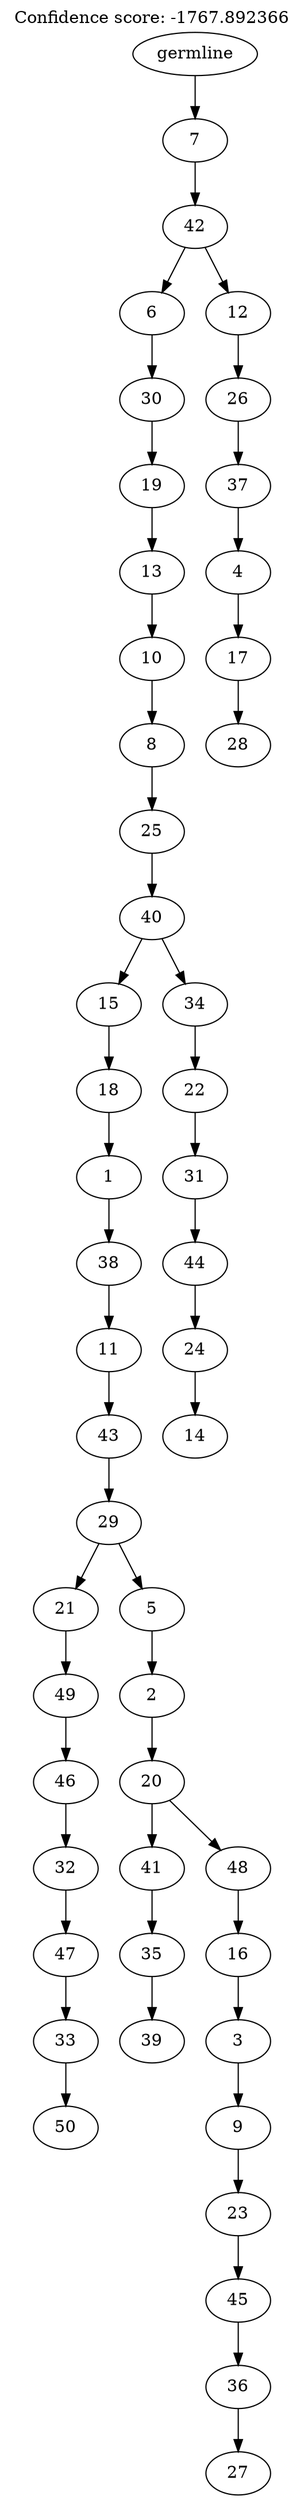 digraph g {
	"49" -> "50";
	"50" [label="50"];
	"48" -> "49";
	"49" [label="33"];
	"47" -> "48";
	"48" [label="47"];
	"46" -> "47";
	"47" [label="32"];
	"45" -> "46";
	"46" [label="46"];
	"44" -> "45";
	"45" [label="49"];
	"42" -> "43";
	"43" [label="39"];
	"41" -> "42";
	"42" [label="35"];
	"39" -> "40";
	"40" [label="27"];
	"38" -> "39";
	"39" [label="36"];
	"37" -> "38";
	"38" [label="45"];
	"36" -> "37";
	"37" [label="23"];
	"35" -> "36";
	"36" [label="9"];
	"34" -> "35";
	"35" [label="3"];
	"33" -> "34";
	"34" [label="16"];
	"32" -> "33";
	"33" [label="48"];
	"32" -> "41";
	"41" [label="41"];
	"31" -> "32";
	"32" [label="20"];
	"30" -> "31";
	"31" [label="2"];
	"29" -> "30";
	"30" [label="5"];
	"29" -> "44";
	"44" [label="21"];
	"28" -> "29";
	"29" [label="29"];
	"27" -> "28";
	"28" [label="43"];
	"26" -> "27";
	"27" [label="11"];
	"25" -> "26";
	"26" [label="38"];
	"24" -> "25";
	"25" [label="1"];
	"23" -> "24";
	"24" [label="18"];
	"21" -> "22";
	"22" [label="14"];
	"20" -> "21";
	"21" [label="24"];
	"19" -> "20";
	"20" [label="44"];
	"18" -> "19";
	"19" [label="31"];
	"17" -> "18";
	"18" [label="22"];
	"16" -> "17";
	"17" [label="34"];
	"16" -> "23";
	"23" [label="15"];
	"15" -> "16";
	"16" [label="40"];
	"14" -> "15";
	"15" [label="25"];
	"13" -> "14";
	"14" [label="8"];
	"12" -> "13";
	"13" [label="10"];
	"11" -> "12";
	"12" [label="13"];
	"10" -> "11";
	"11" [label="19"];
	"9" -> "10";
	"10" [label="30"];
	"7" -> "8";
	"8" [label="28"];
	"6" -> "7";
	"7" [label="17"];
	"5" -> "6";
	"6" [label="4"];
	"4" -> "5";
	"5" [label="37"];
	"3" -> "4";
	"4" [label="26"];
	"2" -> "3";
	"3" [label="12"];
	"2" -> "9";
	"9" [label="6"];
	"1" -> "2";
	"2" [label="42"];
	"0" -> "1";
	"1" [label="7"];
	"0" [label="germline"];
	labelloc="t";
	label="Confidence score: -1767.892366";
}
